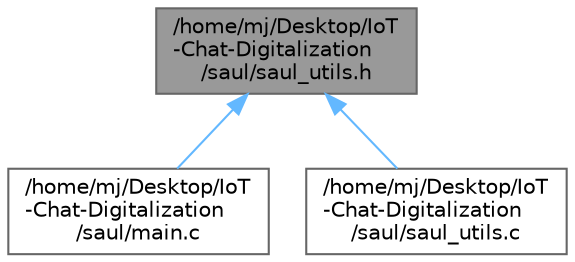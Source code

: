 digraph "/home/mj/Desktop/IoT-Chat-Digitalization/saul/saul_utils.h"
{
 // LATEX_PDF_SIZE
  bgcolor="transparent";
  edge [fontname=Helvetica,fontsize=10,labelfontname=Helvetica,labelfontsize=10];
  node [fontname=Helvetica,fontsize=10,shape=box,height=0.2,width=0.4];
  Node1 [id="Node000001",label="/home/mj/Desktop/IoT\l-Chat-Digitalization\l/saul/saul_utils.h",height=0.2,width=0.4,color="gray40", fillcolor="grey60", style="filled", fontcolor="black",tooltip="Header-Datei für die SAUL-Geräteverwaltung und Datenverarbeitung."];
  Node1 -> Node2 [id="edge1_Node000001_Node000002",dir="back",color="steelblue1",style="solid",tooltip=" "];
  Node2 [id="Node000002",label="/home/mj/Desktop/IoT\l-Chat-Digitalization\l/saul/main.c",height=0.2,width=0.4,color="grey40", fillcolor="white", style="filled",URL="$saul_2main_8c.html",tooltip=" "];
  Node1 -> Node3 [id="edge2_Node000001_Node000003",dir="back",color="steelblue1",style="solid",tooltip=" "];
  Node3 [id="Node000003",label="/home/mj/Desktop/IoT\l-Chat-Digitalization\l/saul/saul_utils.c",height=0.2,width=0.4,color="grey40", fillcolor="white", style="filled",URL="$saul__utils_8c.html",tooltip="Funktionen zum Lesen und Verarbeiten von SAUL-Geräten und deren Werten."];
}
